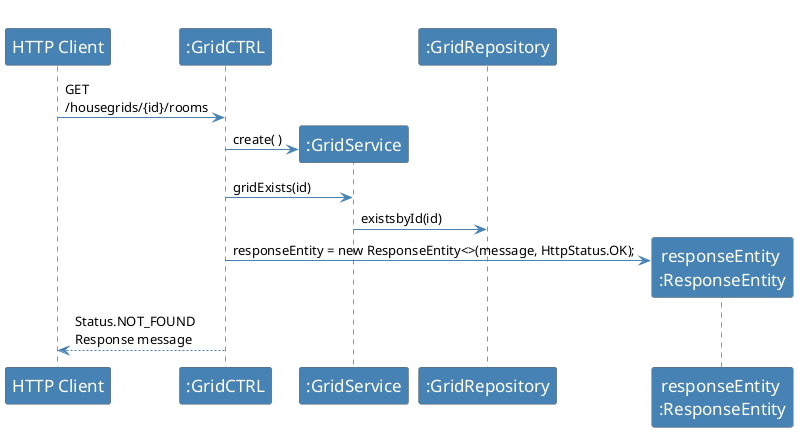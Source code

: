@startuml

skinparam sequence {
	ArrowColor SteelBlue
	ActorBorderColor Dimgray
	LifeLineBorderColor MidnightBlue
	LifeLineBackgroundColor #A9DCDF

	ParticipantBorderColor Dimgray
	ParticipantBackgroundColor SteelBlue
	ParticipantFontName Calibri Bold
	ParticipantFontSize 17
	ParticipantFontColor Ivory

	ActorBackgroundColor SteelBlue
	ActorFontColor MidnightBlue
	ActorFontSize 17
	ActorFontName Aapex
}

skinparam note {
BorderColor SteelBlue
}

"HTTP Client" -> ":GridCTRL": GET \n/housegrids/{id}/rooms

create ":GridService"
":GridCTRL" -> ":GridService" : create( )
":GridCTRL" -> ":GridService" : gridExists(id)

":GridService" -> ":GridRepository" : existsbyId(id)

create "responseEntity \n:ResponseEntity"
":GridCTRL" ->  "responseEntity \n:ResponseEntity": responseEntity = new ResponseEntity<>(message, HttpStatus.OK);

":GridCTRL" --> "HTTP Client" : Status.NOT_FOUND \nResponse message
@enduml
